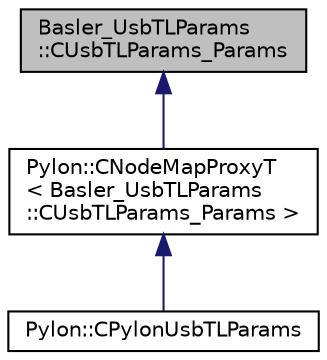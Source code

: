 digraph "Basler_UsbTLParams::CUsbTLParams_Params"
{
  edge [fontname="Helvetica",fontsize="10",labelfontname="Helvetica",labelfontsize="10"];
  node [fontname="Helvetica",fontsize="10",shape=record];
  Node1 [label="Basler_UsbTLParams\l::CUsbTLParams_Params",height=0.2,width=0.4,color="black", fillcolor="grey75", style="filled", fontcolor="black"];
  Node1 -> Node2 [dir="back",color="midnightblue",fontsize="10",style="solid",fontname="Helvetica"];
  Node2 [label="Pylon::CNodeMapProxyT\l\< Basler_UsbTLParams\l::CUsbTLParams_Params \>",height=0.2,width=0.4,color="black", fillcolor="white", style="filled",URL="$class_pylon_1_1_c_node_map_proxy_t.html"];
  Node2 -> Node3 [dir="back",color="midnightblue",fontsize="10",style="solid",fontname="Helvetica"];
  Node3 [label="Pylon::CPylonUsbTLParams",height=0.2,width=0.4,color="black", fillcolor="white", style="filled",URL="$class_pylon_1_1_c_pylon_usb_t_l_params.html",tooltip="Low Level API: Class for pylon USB3 Vision cameras providing access to transport layer related parame..."];
}
